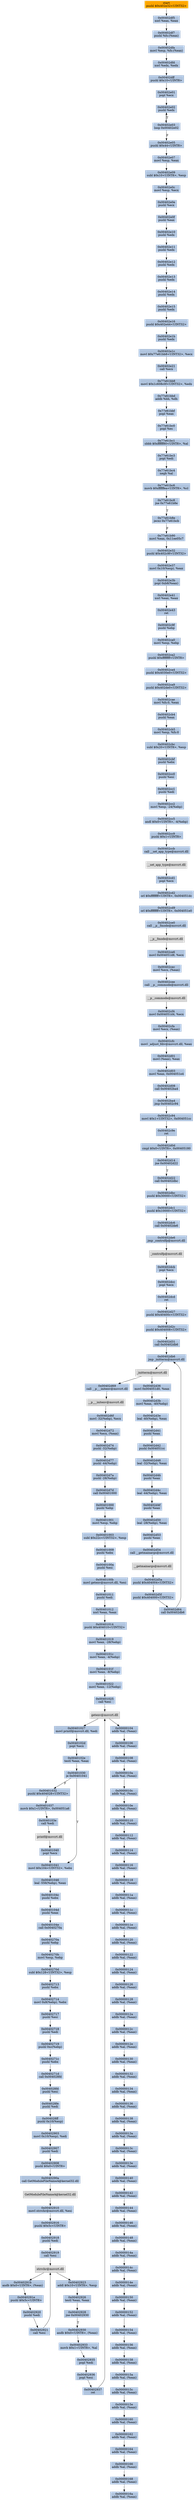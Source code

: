 digraph G {
node[shape=rectangle,style=filled,fillcolor=lightsteelblue,color=lightsteelblue]
bgcolor="transparent"
a0x00402df0pushl_0x402e32UINT32[label="start\npushl $0x402e32<UINT32>",fillcolor="orange",color="lightgrey"];
a0x00402df5xorl_eax_eax[label="0x00402df5\nxorl %eax, %eax"];
a0x00402df7pushl_fs_eax_[label="0x00402df7\npushl %fs:(%eax)"];
a0x00402dfamovl_esp_fs_eax_[label="0x00402dfa\nmovl %esp, %fs:(%eax)"];
a0x00402dfdxorl_edx_edx[label="0x00402dfd\nxorl %edx, %edx"];
a0x00402dffpushl_0x10UINT8[label="0x00402dff\npushl $0x10<UINT8>"];
a0x00402e01popl_ecx[label="0x00402e01\npopl %ecx"];
a0x00402e02pushl_edx[label="0x00402e02\npushl %edx"];
a0x00402e03loop_0x00402e02[label="0x00402e03\nloop 0x00402e02"];
a0x00402e05pushl_0x44UINT8[label="0x00402e05\npushl $0x44<UINT8>"];
a0x00402e07movl_esp_eax[label="0x00402e07\nmovl %esp, %eax"];
a0x00402e09subl_0x10UINT8_esp[label="0x00402e09\nsubl $0x10<UINT8>, %esp"];
a0x00402e0cmovl_esp_ecx[label="0x00402e0c\nmovl %esp, %ecx"];
a0x00402e0epushl_ecx[label="0x00402e0e\npushl %ecx"];
a0x00402e0fpushl_eax[label="0x00402e0f\npushl %eax"];
a0x00402e10pushl_edx[label="0x00402e10\npushl %edx"];
a0x00402e11pushl_edx[label="0x00402e11\npushl %edx"];
a0x00402e12pushl_edx[label="0x00402e12\npushl %edx"];
a0x00402e13pushl_edx[label="0x00402e13\npushl %edx"];
a0x00402e14pushl_edx[label="0x00402e14\npushl %edx"];
a0x00402e15pushl_edx[label="0x00402e15\npushl %edx"];
a0x00402e16pushl_0x402e44UINT32[label="0x00402e16\npushl $0x402e44<UINT32>"];
a0x00402e1bpushl_edx[label="0x00402e1b\npushl %edx"];
a0x00402e1cmovl_0x77e61bb8UINT32_ecx[label="0x00402e1c\nmovl $0x77e61bb8<UINT32>, %ecx"];
a0x00402e21call_ecx[label="0x00402e21\ncall %ecx"];
a0x77e61bb8movl_0x1c608c0fUINT32_edx[label="0x77e61bb8\nmovl $0x1c608c0f<UINT32>, %edx"];
a0x77e61bbdaddb_bh_dh[label="0x77e61bbd\naddb %bh, %dh"];
a0x77e61bbfpopl_eax[label="0x77e61bbf\npopl %eax"];
a0x77e61bc0popl_es[label="0x77e61bc0\npopl %es"];
a0x77e61bc1sbbb_0xffffff80UINT8_al[label="0x77e61bc1\nsbbb $0xffffff80<UINT8>, %al"];
a0x77e61bc3popl_edi[label="0x77e61bc3\npopl %edi"];
a0x77e61bc4negb_al[label="0x77e61bc4\nnegb %al"];
a0x77e61bc6movb_0xffffffeaUINT8_cl[label="0x77e61bc6\nmovb $0xffffffea<UINT8>, %cl"];
a0x77e61bc8jne_0x77e61b8e[label="0x77e61bc8\njne 0x77e61b8e"];
a0x77e61b8ejecxz_0x77e61bcb[label="0x77e61b8e\njecxz 0x77e61bcb"];
a0x77e61b90movl_eax_0x11ee05c7[label="0x77e61b90\nmovl %eax, 0x11ee05c7"];
a0x00402e32pushl_0x402c9fUINT32[label="0x00402e32\npushl $0x402c9f<UINT32>"];
a0x00402e37movl_0x10esp__eax[label="0x00402e37\nmovl 0x10(%esp), %eax"];
a0x00402e3bpopl_0xb8eax_[label="0x00402e3b\npopl 0xb8(%eax)"];
a0x00402e41xorl_eax_eax[label="0x00402e41\nxorl %eax, %eax"];
a0x00402e43ret[label="0x00402e43\nret"];
a0x00402c9fpushl_ebp[label="0x00402c9f\npushl %ebp"];
a0x00402ca0movl_esp_ebp[label="0x00402ca0\nmovl %esp, %ebp"];
a0x00402ca2pushl_0xffffffffUINT8[label="0x00402ca2\npushl $0xffffffff<UINT8>"];
a0x00402ca4pushl_0x4030e0UINT32[label="0x00402ca4\npushl $0x4030e0<UINT32>"];
a0x00402ca9pushl_0x402de0UINT32[label="0x00402ca9\npushl $0x402de0<UINT32>"];
a0x00402caemovl_fs_0_eax[label="0x00402cae\nmovl %fs:0, %eax"];
a0x00402cb4pushl_eax[label="0x00402cb4\npushl %eax"];
a0x00402cb5movl_esp_fs_0[label="0x00402cb5\nmovl %esp, %fs:0"];
a0x00402cbcsubl_0x20UINT8_esp[label="0x00402cbc\nsubl $0x20<UINT8>, %esp"];
a0x00402cbfpushl_ebx[label="0x00402cbf\npushl %ebx"];
a0x00402cc0pushl_esi[label="0x00402cc0\npushl %esi"];
a0x00402cc1pushl_edi[label="0x00402cc1\npushl %edi"];
a0x00402cc2movl_esp__24ebp_[label="0x00402cc2\nmovl %esp, -24(%ebp)"];
a0x00402cc5andl_0x0UINT8__4ebp_[label="0x00402cc5\nandl $0x0<UINT8>, -4(%ebp)"];
a0x00402cc9pushl_0x1UINT8[label="0x00402cc9\npushl $0x1<UINT8>"];
a0x00402ccbcall___set_app_type_msvcrt_dll[label="0x00402ccb\ncall __set_app_type@msvcrt.dll"];
a__set_app_type_msvcrt_dll[label="__set_app_type@msvcrt.dll",fillcolor="lightgrey",color="lightgrey"];
a0x00402cd1popl_ecx[label="0x00402cd1\npopl %ecx"];
a0x00402cd2orl_0xffffffffUINT8_0x004051dc[label="0x00402cd2\norl $0xffffffff<UINT8>, 0x004051dc"];
a0x00402cd9orl_0xffffffffUINT8_0x004051e0[label="0x00402cd9\norl $0xffffffff<UINT8>, 0x004051e0"];
a0x00402ce0call___p__fmode_msvcrt_dll[label="0x00402ce0\ncall __p__fmode@msvcrt.dll"];
a__p__fmode_msvcrt_dll[label="__p__fmode@msvcrt.dll",fillcolor="lightgrey",color="lightgrey"];
a0x00402ce6movl_0x004051d8_ecx[label="0x00402ce6\nmovl 0x004051d8, %ecx"];
a0x00402cecmovl_ecx_eax_[label="0x00402cec\nmovl %ecx, (%eax)"];
a0x00402ceecall___p__commode_msvcrt_dll[label="0x00402cee\ncall __p__commode@msvcrt.dll"];
a__p__commode_msvcrt_dll[label="__p__commode@msvcrt.dll",fillcolor="lightgrey",color="lightgrey"];
a0x00402cf4movl_0x004051d4_ecx[label="0x00402cf4\nmovl 0x004051d4, %ecx"];
a0x00402cfamovl_ecx_eax_[label="0x00402cfa\nmovl %ecx, (%eax)"];
a0x00402cfcmovl__adjust_fdiv_msvcrt_dll_eax[label="0x00402cfc\nmovl _adjust_fdiv@msvcrt.dll, %eax"];
a0x00402d01movl_eax__eax[label="0x00402d01\nmovl (%eax), %eax"];
a0x00402d03movl_eax_0x004051e4[label="0x00402d03\nmovl %eax, 0x004051e4"];
a0x00402d08call_0x00402ba4[label="0x00402d08\ncall 0x00402ba4"];
a0x00402ba4jmp_0x00402c94[label="0x00402ba4\njmp 0x00402c94"];
a0x00402c94movl_0x1UINT32_0x004051cc[label="0x00402c94\nmovl $0x1<UINT32>, 0x004051cc"];
a0x00402c9eret[label="0x00402c9e\nret"];
a0x00402d0dcmpl_0x0UINT8_0x00405180[label="0x00402d0d\ncmpl $0x0<UINT8>, 0x00405180"];
a0x00402d14jne_0x00402d22[label="0x00402d14\njne 0x00402d22"];
a0x00402d22call_0x00402dbc[label="0x00402d22\ncall 0x00402dbc"];
a0x00402dbcpushl_0x30000UINT32[label="0x00402dbc\npushl $0x30000<UINT32>"];
a0x00402dc1pushl_0x10000UINT32[label="0x00402dc1\npushl $0x10000<UINT32>"];
a0x00402dc6call_0x00402de6[label="0x00402dc6\ncall 0x00402de6"];
a0x00402de6jmp__controlfp_msvcrt_dll[label="0x00402de6\njmp _controlfp@msvcrt.dll"];
a_controlfp_msvcrt_dll[label="_controlfp@msvcrt.dll",fillcolor="lightgrey",color="lightgrey"];
a0x00402dcbpopl_ecx[label="0x00402dcb\npopl %ecx"];
a0x00402dccpopl_ecx[label="0x00402dcc\npopl %ecx"];
a0x00402dcdret[label="0x00402dcd\nret"];
a0x00402d27pushl_0x40400cUINT32[label="0x00402d27\npushl $0x40400c<UINT32>"];
a0x00402d2cpushl_0x404008UINT32[label="0x00402d2c\npushl $0x404008<UINT32>"];
a0x00402d31call_0x00402db6[label="0x00402d31\ncall 0x00402db6"];
a0x00402db6jmp__initterm_msvcrt_dll[label="0x00402db6\njmp _initterm@msvcrt.dll"];
a_initterm_msvcrt_dll[label="_initterm@msvcrt.dll",fillcolor="lightgrey",color="lightgrey"];
a0x00402d36movl_0x004051d0_eax[label="0x00402d36\nmovl 0x004051d0, %eax"];
a0x00402d3bmovl_eax__40ebp_[label="0x00402d3b\nmovl %eax, -40(%ebp)"];
a0x00402d3eleal__40ebp__eax[label="0x00402d3e\nleal -40(%ebp), %eax"];
a0x00402d41pushl_eax[label="0x00402d41\npushl %eax"];
a0x00402d42pushl_0x004051cc[label="0x00402d42\npushl 0x004051cc"];
a0x00402d48leal__32ebp__eax[label="0x00402d48\nleal -32(%ebp), %eax"];
a0x00402d4bpushl_eax[label="0x00402d4b\npushl %eax"];
a0x00402d4cleal__44ebp__eax[label="0x00402d4c\nleal -44(%ebp), %eax"];
a0x00402d4fpushl_eax[label="0x00402d4f\npushl %eax"];
a0x00402d50leal__28ebp__eax[label="0x00402d50\nleal -28(%ebp), %eax"];
a0x00402d53pushl_eax[label="0x00402d53\npushl %eax"];
a0x00402d54call___getmainargs_msvcrt_dll[label="0x00402d54\ncall __getmainargs@msvcrt.dll"];
a__getmainargs_msvcrt_dll[label="__getmainargs@msvcrt.dll",fillcolor="lightgrey",color="lightgrey"];
a0x00402d5apushl_0x404004UINT32[label="0x00402d5a\npushl $0x404004<UINT32>"];
a0x00402d5fpushl_0x404000UINT32[label="0x00402d5f\npushl $0x404000<UINT32>"];
a0x00402d64call_0x00402db6[label="0x00402d64\ncall 0x00402db6"];
a0x00402d69call___p___initenv_msvcrt_dll[label="0x00402d69\ncall __p___initenv@msvcrt.dll"];
a__p___initenv_msvcrt_dll[label="__p___initenv@msvcrt.dll",fillcolor="lightgrey",color="lightgrey"];
a0x00402d6fmovl__32ebp__ecx[label="0x00402d6f\nmovl -32(%ebp), %ecx"];
a0x00402d72movl_ecx_eax_[label="0x00402d72\nmovl %ecx, (%eax)"];
a0x00402d74pushl__32ebp_[label="0x00402d74\npushl -32(%ebp)"];
a0x00402d77pushl__44ebp_[label="0x00402d77\npushl -44(%ebp)"];
a0x00402d7apushl__28ebp_[label="0x00402d7a\npushl -28(%ebp)"];
a0x00402d7dcall_0x00401000[label="0x00402d7d\ncall 0x00401000"];
a0x00401000pushl_ebp[label="0x00401000\npushl %ebp"];
a0x00401001movl_esp_ebp[label="0x00401001\nmovl %esp, %ebp"];
a0x00401003subl_0x22cUINT32_esp[label="0x00401003\nsubl $0x22c<UINT32>, %esp"];
a0x00401009pushl_ebx[label="0x00401009\npushl %ebx"];
a0x0040100apushl_esi[label="0x0040100a\npushl %esi"];
a0x0040100bmovl_getenv_msvcrt_dll_esi[label="0x0040100b\nmovl getenv@msvcrt.dll, %esi"];
a0x00401011pushl_edi[label="0x00401011\npushl %edi"];
a0x00401012xorl_eax_eax[label="0x00401012\nxorl %eax, %eax"];
a0x00401014pushl_0x404010UINT32[label="0x00401014\npushl $0x404010<UINT32>"];
a0x00401019movl_eax__28ebp_[label="0x00401019\nmovl %eax, -28(%ebp)"];
a0x0040101cmovl_eax__4ebp_[label="0x0040101c\nmovl %eax, -4(%ebp)"];
a0x0040101fmovl_eax__8ebp_[label="0x0040101f\nmovl %eax, -8(%ebp)"];
a0x00401022movl_eax__12ebp_[label="0x00401022\nmovl %eax, -12(%ebp)"];
a0x00401025call_esi[label="0x00401025\ncall %esi"];
getenv_msvcrt_dll[label="getenv@msvcrt.dll",fillcolor="lightgrey",color="lightgrey"];
a0x00401027movl_printf_msvcrt_dll_edi[label="0x00401027\nmovl printf@msvcrt.dll, %edi"];
a0x0040102dpopl_ecx[label="0x0040102d\npopl %ecx"];
a0x0040102etestl_eax_eax[label="0x0040102e\ntestl %eax, %eax"];
a0x00401030je_0x00401041[label="0x00401030\nje 0x00401041"];
a0x00401032pushl_0x404028UINT32[label="0x00401032\npushl $0x404028<UINT32>"];
a0x00401041movl_0x104UINT32_ebx[label="0x00401041\nmovl $0x104<UINT32>, %ebx"];
a0x00401046leal__556ebp__eax[label="0x00401046\nleal -556(%ebp), %eax"];
a0x0040104cpushl_ebx[label="0x0040104c\npushl %ebx"];
a0x0040104dpushl_eax[label="0x0040104d\npushl %eax"];
a0x0040104ecall_0x0040270a[label="0x0040104e\ncall 0x0040270a"];
a0x0040270apushl_ebp[label="0x0040270a\npushl %ebp"];
a0x0040270bmovl_esp_ebp[label="0x0040270b\nmovl %esp, %ebp"];
a0x0040270dsubl_0x128UINT32_esp[label="0x0040270d\nsubl $0x128<UINT32>, %esp"];
a0x00402713pushl_ebx[label="0x00402713\npushl %ebx"];
a0x00402714movl_0x8ebp__ebx[label="0x00402714\nmovl 0x8(%ebp), %ebx"];
a0x00402717pushl_esi[label="0x00402717\npushl %esi"];
a0x00402718pushl_edi[label="0x00402718\npushl %edi"];
a0x00402719pushl_0xcebp_[label="0x00402719\npushl 0xc(%ebp)"];
a0x0040271cpushl_ebx[label="0x0040271c\npushl %ebx"];
a0x0040271dcall_0x004028fd[label="0x0040271d\ncall 0x004028fd"];
a0x004028fdpushl_esi[label="0x004028fd\npushl %esi"];
a0x004028fepushl_edi[label="0x004028fe\npushl %edi"];
a0x004028ffpushl_0x10esp_[label="0x004028ff\npushl 0x10(%esp)"];
a0x00402903movl_0x10esp__edi[label="0x00402903\nmovl 0x10(%esp), %edi"];
a0x00402907pushl_edi[label="0x00402907\npushl %edi"];
a0x00402908pushl_0x0UINT8[label="0x00402908\npushl $0x0<UINT8>"];
a0x0040290acall_GetModuleFileNameA_kernel32_dll[label="0x0040290a\ncall GetModuleFileNameA@kernel32.dll"];
GetModuleFileNameA_kernel32_dll[label="GetModuleFileNameA@kernel32.dll",fillcolor="lightgrey",color="lightgrey"];
a0x00402910movl_strrchr_msvcrt_dll_esi[label="0x00402910\nmovl strrchr@msvcrt.dll, %esi"];
a0x00402916pushl_0x5cUINT8[label="0x00402916\npushl $0x5c<UINT8>"];
a0x00402918pushl_edi[label="0x00402918\npushl %edi"];
a0x00402919call_esi[label="0x00402919\ncall %esi"];
strrchr_msvcrt_dll[label="strrchr@msvcrt.dll",fillcolor="lightgrey",color="lightgrey"];
a0x0040291bandb_0x0UINT8_eax_[label="0x0040291b\nandb $0x0<UINT8>, (%eax)"];
a0x0040291epushl_0x5cUINT8[label="0x0040291e\npushl $0x5c<UINT8>"];
a0x00402920pushl_edi[label="0x00402920\npushl %edi"];
a0x00402921call_esi[label="0x00402921\ncall %esi"];
a0x00402923addl_0x10UINT8_esp[label="0x00402923\naddl $0x10<UINT8>, %esp"];
a0x00402926testl_eax_eax[label="0x00402926\ntestl %eax, %eax"];
a0x00402928jne_0x00402930[label="0x00402928\njne 0x00402930"];
a0x00402930andb_0x0UINT8_eax_[label="0x00402930\nandb $0x0<UINT8>, (%eax)"];
a0x00402933movb_0x1UINT8_al[label="0x00402933\nmovb $0x1<UINT8>, %al"];
a0x00402935popl_edi[label="0x00402935\npopl %edi"];
a0x00402936popl_esi[label="0x00402936\npopl %esi"];
a0x00402937ret[label="0x00402937\nret"];
a0x00000104addb_al_eax_[label="0x00000104\naddb %al, (%eax)"];
a0x00000106addb_al_eax_[label="0x00000106\naddb %al, (%eax)"];
a0x00000108addb_al_eax_[label="0x00000108\naddb %al, (%eax)"];
a0x0000010aaddb_al_eax_[label="0x0000010a\naddb %al, (%eax)"];
a0x0000010caddb_al_eax_[label="0x0000010c\naddb %al, (%eax)"];
a0x0000010eaddb_al_eax_[label="0x0000010e\naddb %al, (%eax)"];
a0x00000110addb_al_eax_[label="0x00000110\naddb %al, (%eax)"];
a0x00000112addb_al_eax_[label="0x00000112\naddb %al, (%eax)"];
a0x00000114addb_al_eax_[label="0x00000114\naddb %al, (%eax)"];
a0x00000116addb_al_eax_[label="0x00000116\naddb %al, (%eax)"];
a0x00000118addb_al_eax_[label="0x00000118\naddb %al, (%eax)"];
a0x0000011aaddb_al_eax_[label="0x0000011a\naddb %al, (%eax)"];
a0x0000011caddb_al_eax_[label="0x0000011c\naddb %al, (%eax)"];
a0x0000011eaddb_al_eax_[label="0x0000011e\naddb %al, (%eax)"];
a0x00000120addb_al_eax_[label="0x00000120\naddb %al, (%eax)"];
a0x00000122addb_al_eax_[label="0x00000122\naddb %al, (%eax)"];
a0x00000124addb_al_eax_[label="0x00000124\naddb %al, (%eax)"];
a0x00000126addb_al_eax_[label="0x00000126\naddb %al, (%eax)"];
a0x00000128addb_al_eax_[label="0x00000128\naddb %al, (%eax)"];
a0x0000012aaddb_al_eax_[label="0x0000012a\naddb %al, (%eax)"];
a0x0000012caddb_al_eax_[label="0x0000012c\naddb %al, (%eax)"];
a0x0000012eaddb_al_eax_[label="0x0000012e\naddb %al, (%eax)"];
a0x00000130addb_al_eax_[label="0x00000130\naddb %al, (%eax)"];
a0x00000132addb_al_eax_[label="0x00000132\naddb %al, (%eax)"];
a0x00000134addb_al_eax_[label="0x00000134\naddb %al, (%eax)"];
a0x00000136addb_al_eax_[label="0x00000136\naddb %al, (%eax)"];
a0x00000138addb_al_eax_[label="0x00000138\naddb %al, (%eax)"];
a0x0000013aaddb_al_eax_[label="0x0000013a\naddb %al, (%eax)"];
a0x0000013caddb_al_eax_[label="0x0000013c\naddb %al, (%eax)"];
a0x0000013eaddb_al_eax_[label="0x0000013e\naddb %al, (%eax)"];
a0x00000140addb_al_eax_[label="0x00000140\naddb %al, (%eax)"];
a0x00000142addb_al_eax_[label="0x00000142\naddb %al, (%eax)"];
a0x00000144addb_al_eax_[label="0x00000144\naddb %al, (%eax)"];
a0x00000146addb_al_eax_[label="0x00000146\naddb %al, (%eax)"];
a0x00000148addb_al_eax_[label="0x00000148\naddb %al, (%eax)"];
a0x0000014aaddb_al_eax_[label="0x0000014a\naddb %al, (%eax)"];
a0x0000014caddb_al_eax_[label="0x0000014c\naddb %al, (%eax)"];
a0x0000014eaddb_al_eax_[label="0x0000014e\naddb %al, (%eax)"];
a0x00000150addb_al_eax_[label="0x00000150\naddb %al, (%eax)"];
a0x00000152addb_al_eax_[label="0x00000152\naddb %al, (%eax)"];
a0x00000154addb_al_eax_[label="0x00000154\naddb %al, (%eax)"];
a0x00000156addb_al_eax_[label="0x00000156\naddb %al, (%eax)"];
a0x00000158addb_al_eax_[label="0x00000158\naddb %al, (%eax)"];
a0x0000015aaddb_al_eax_[label="0x0000015a\naddb %al, (%eax)"];
a0x0000015caddb_al_eax_[label="0x0000015c\naddb %al, (%eax)"];
a0x0000015eaddb_al_eax_[label="0x0000015e\naddb %al, (%eax)"];
a0x00000160addb_al_eax_[label="0x00000160\naddb %al, (%eax)"];
a0x00000162addb_al_eax_[label="0x00000162\naddb %al, (%eax)"];
a0x00000164addb_al_eax_[label="0x00000164\naddb %al, (%eax)"];
a0x00000166addb_al_eax_[label="0x00000166\naddb %al, (%eax)"];
a0x00000168addb_al_eax_[label="0x00000168\naddb %al, (%eax)"];
a0x0000016aaddb_al_eax_[label="0x0000016a\naddb %al, (%eax)"];
a0x00401037movb_0x1UINT8_0x004051a6[label="0x00401037\nmovb $0x1<UINT8>, 0x004051a6"];
a0x0040103ecall_edi[label="0x0040103e\ncall %edi"];
printf_msvcrt_dll[label="printf@msvcrt.dll",fillcolor="lightgrey",color="lightgrey"];
a0x00401040popl_ecx[label="0x00401040\npopl %ecx"];
a0x00402df0pushl_0x402e32UINT32 -> a0x00402df5xorl_eax_eax [color="#000000"];
a0x00402df5xorl_eax_eax -> a0x00402df7pushl_fs_eax_ [color="#000000"];
a0x00402df7pushl_fs_eax_ -> a0x00402dfamovl_esp_fs_eax_ [color="#000000"];
a0x00402dfamovl_esp_fs_eax_ -> a0x00402dfdxorl_edx_edx [color="#000000"];
a0x00402dfdxorl_edx_edx -> a0x00402dffpushl_0x10UINT8 [color="#000000"];
a0x00402dffpushl_0x10UINT8 -> a0x00402e01popl_ecx [color="#000000"];
a0x00402e01popl_ecx -> a0x00402e02pushl_edx [color="#000000"];
a0x00402e02pushl_edx -> a0x00402e03loop_0x00402e02 [color="#000000"];
a0x00402e03loop_0x00402e02 -> a0x00402e02pushl_edx [color="#000000",label="T"];
a0x00402e03loop_0x00402e02 -> a0x00402e05pushl_0x44UINT8 [color="#000000",label="F"];
a0x00402e05pushl_0x44UINT8 -> a0x00402e07movl_esp_eax [color="#000000"];
a0x00402e07movl_esp_eax -> a0x00402e09subl_0x10UINT8_esp [color="#000000"];
a0x00402e09subl_0x10UINT8_esp -> a0x00402e0cmovl_esp_ecx [color="#000000"];
a0x00402e0cmovl_esp_ecx -> a0x00402e0epushl_ecx [color="#000000"];
a0x00402e0epushl_ecx -> a0x00402e0fpushl_eax [color="#000000"];
a0x00402e0fpushl_eax -> a0x00402e10pushl_edx [color="#000000"];
a0x00402e10pushl_edx -> a0x00402e11pushl_edx [color="#000000"];
a0x00402e11pushl_edx -> a0x00402e12pushl_edx [color="#000000"];
a0x00402e12pushl_edx -> a0x00402e13pushl_edx [color="#000000"];
a0x00402e13pushl_edx -> a0x00402e14pushl_edx [color="#000000"];
a0x00402e14pushl_edx -> a0x00402e15pushl_edx [color="#000000"];
a0x00402e15pushl_edx -> a0x00402e16pushl_0x402e44UINT32 [color="#000000"];
a0x00402e16pushl_0x402e44UINT32 -> a0x00402e1bpushl_edx [color="#000000"];
a0x00402e1bpushl_edx -> a0x00402e1cmovl_0x77e61bb8UINT32_ecx [color="#000000"];
a0x00402e1cmovl_0x77e61bb8UINT32_ecx -> a0x00402e21call_ecx [color="#000000"];
a0x00402e21call_ecx -> a0x77e61bb8movl_0x1c608c0fUINT32_edx [color="#000000"];
a0x77e61bb8movl_0x1c608c0fUINT32_edx -> a0x77e61bbdaddb_bh_dh [color="#000000"];
a0x77e61bbdaddb_bh_dh -> a0x77e61bbfpopl_eax [color="#000000"];
a0x77e61bbfpopl_eax -> a0x77e61bc0popl_es [color="#000000"];
a0x77e61bc0popl_es -> a0x77e61bc1sbbb_0xffffff80UINT8_al [color="#000000"];
a0x77e61bc1sbbb_0xffffff80UINT8_al -> a0x77e61bc3popl_edi [color="#000000"];
a0x77e61bc3popl_edi -> a0x77e61bc4negb_al [color="#000000"];
a0x77e61bc4negb_al -> a0x77e61bc6movb_0xffffffeaUINT8_cl [color="#000000"];
a0x77e61bc6movb_0xffffffeaUINT8_cl -> a0x77e61bc8jne_0x77e61b8e [color="#000000"];
a0x77e61bc8jne_0x77e61b8e -> a0x77e61b8ejecxz_0x77e61bcb [color="#000000",label="T"];
a0x77e61b8ejecxz_0x77e61bcb -> a0x77e61b90movl_eax_0x11ee05c7 [color="#000000",label="F"];
a0x77e61b90movl_eax_0x11ee05c7 -> a0x00402e32pushl_0x402c9fUINT32 [color="#000000"];
a0x00402e32pushl_0x402c9fUINT32 -> a0x00402e37movl_0x10esp__eax [color="#000000"];
a0x00402e37movl_0x10esp__eax -> a0x00402e3bpopl_0xb8eax_ [color="#000000"];
a0x00402e3bpopl_0xb8eax_ -> a0x00402e41xorl_eax_eax [color="#000000"];
a0x00402e41xorl_eax_eax -> a0x00402e43ret [color="#000000"];
a0x00402e43ret -> a0x00402c9fpushl_ebp [color="#000000"];
a0x00402c9fpushl_ebp -> a0x00402ca0movl_esp_ebp [color="#000000"];
a0x00402ca0movl_esp_ebp -> a0x00402ca2pushl_0xffffffffUINT8 [color="#000000"];
a0x00402ca2pushl_0xffffffffUINT8 -> a0x00402ca4pushl_0x4030e0UINT32 [color="#000000"];
a0x00402ca4pushl_0x4030e0UINT32 -> a0x00402ca9pushl_0x402de0UINT32 [color="#000000"];
a0x00402ca9pushl_0x402de0UINT32 -> a0x00402caemovl_fs_0_eax [color="#000000"];
a0x00402caemovl_fs_0_eax -> a0x00402cb4pushl_eax [color="#000000"];
a0x00402cb4pushl_eax -> a0x00402cb5movl_esp_fs_0 [color="#000000"];
a0x00402cb5movl_esp_fs_0 -> a0x00402cbcsubl_0x20UINT8_esp [color="#000000"];
a0x00402cbcsubl_0x20UINT8_esp -> a0x00402cbfpushl_ebx [color="#000000"];
a0x00402cbfpushl_ebx -> a0x00402cc0pushl_esi [color="#000000"];
a0x00402cc0pushl_esi -> a0x00402cc1pushl_edi [color="#000000"];
a0x00402cc1pushl_edi -> a0x00402cc2movl_esp__24ebp_ [color="#000000"];
a0x00402cc2movl_esp__24ebp_ -> a0x00402cc5andl_0x0UINT8__4ebp_ [color="#000000"];
a0x00402cc5andl_0x0UINT8__4ebp_ -> a0x00402cc9pushl_0x1UINT8 [color="#000000"];
a0x00402cc9pushl_0x1UINT8 -> a0x00402ccbcall___set_app_type_msvcrt_dll [color="#000000"];
a0x00402ccbcall___set_app_type_msvcrt_dll -> a__set_app_type_msvcrt_dll [color="#000000"];
a__set_app_type_msvcrt_dll -> a0x00402cd1popl_ecx [color="#000000"];
a0x00402cd1popl_ecx -> a0x00402cd2orl_0xffffffffUINT8_0x004051dc [color="#000000"];
a0x00402cd2orl_0xffffffffUINT8_0x004051dc -> a0x00402cd9orl_0xffffffffUINT8_0x004051e0 [color="#000000"];
a0x00402cd9orl_0xffffffffUINT8_0x004051e0 -> a0x00402ce0call___p__fmode_msvcrt_dll [color="#000000"];
a0x00402ce0call___p__fmode_msvcrt_dll -> a__p__fmode_msvcrt_dll [color="#000000"];
a__p__fmode_msvcrt_dll -> a0x00402ce6movl_0x004051d8_ecx [color="#000000"];
a0x00402ce6movl_0x004051d8_ecx -> a0x00402cecmovl_ecx_eax_ [color="#000000"];
a0x00402cecmovl_ecx_eax_ -> a0x00402ceecall___p__commode_msvcrt_dll [color="#000000"];
a0x00402ceecall___p__commode_msvcrt_dll -> a__p__commode_msvcrt_dll [color="#000000"];
a__p__commode_msvcrt_dll -> a0x00402cf4movl_0x004051d4_ecx [color="#000000"];
a0x00402cf4movl_0x004051d4_ecx -> a0x00402cfamovl_ecx_eax_ [color="#000000"];
a0x00402cfamovl_ecx_eax_ -> a0x00402cfcmovl__adjust_fdiv_msvcrt_dll_eax [color="#000000"];
a0x00402cfcmovl__adjust_fdiv_msvcrt_dll_eax -> a0x00402d01movl_eax__eax [color="#000000"];
a0x00402d01movl_eax__eax -> a0x00402d03movl_eax_0x004051e4 [color="#000000"];
a0x00402d03movl_eax_0x004051e4 -> a0x00402d08call_0x00402ba4 [color="#000000"];
a0x00402d08call_0x00402ba4 -> a0x00402ba4jmp_0x00402c94 [color="#000000"];
a0x00402ba4jmp_0x00402c94 -> a0x00402c94movl_0x1UINT32_0x004051cc [color="#000000"];
a0x00402c94movl_0x1UINT32_0x004051cc -> a0x00402c9eret [color="#000000"];
a0x00402c9eret -> a0x00402d0dcmpl_0x0UINT8_0x00405180 [color="#000000"];
a0x00402d0dcmpl_0x0UINT8_0x00405180 -> a0x00402d14jne_0x00402d22 [color="#000000"];
a0x00402d14jne_0x00402d22 -> a0x00402d22call_0x00402dbc [color="#000000",label="T"];
a0x00402d22call_0x00402dbc -> a0x00402dbcpushl_0x30000UINT32 [color="#000000"];
a0x00402dbcpushl_0x30000UINT32 -> a0x00402dc1pushl_0x10000UINT32 [color="#000000"];
a0x00402dc1pushl_0x10000UINT32 -> a0x00402dc6call_0x00402de6 [color="#000000"];
a0x00402dc6call_0x00402de6 -> a0x00402de6jmp__controlfp_msvcrt_dll [color="#000000"];
a0x00402de6jmp__controlfp_msvcrt_dll -> a_controlfp_msvcrt_dll [color="#000000"];
a_controlfp_msvcrt_dll -> a0x00402dcbpopl_ecx [color="#000000"];
a0x00402dcbpopl_ecx -> a0x00402dccpopl_ecx [color="#000000"];
a0x00402dccpopl_ecx -> a0x00402dcdret [color="#000000"];
a0x00402dcdret -> a0x00402d27pushl_0x40400cUINT32 [color="#000000"];
a0x00402d27pushl_0x40400cUINT32 -> a0x00402d2cpushl_0x404008UINT32 [color="#000000"];
a0x00402d2cpushl_0x404008UINT32 -> a0x00402d31call_0x00402db6 [color="#000000"];
a0x00402d31call_0x00402db6 -> a0x00402db6jmp__initterm_msvcrt_dll [color="#000000"];
a0x00402db6jmp__initterm_msvcrt_dll -> a_initterm_msvcrt_dll [color="#000000"];
a_initterm_msvcrt_dll -> a0x00402d36movl_0x004051d0_eax [color="#000000"];
a0x00402d36movl_0x004051d0_eax -> a0x00402d3bmovl_eax__40ebp_ [color="#000000"];
a0x00402d3bmovl_eax__40ebp_ -> a0x00402d3eleal__40ebp__eax [color="#000000"];
a0x00402d3eleal__40ebp__eax -> a0x00402d41pushl_eax [color="#000000"];
a0x00402d41pushl_eax -> a0x00402d42pushl_0x004051cc [color="#000000"];
a0x00402d42pushl_0x004051cc -> a0x00402d48leal__32ebp__eax [color="#000000"];
a0x00402d48leal__32ebp__eax -> a0x00402d4bpushl_eax [color="#000000"];
a0x00402d4bpushl_eax -> a0x00402d4cleal__44ebp__eax [color="#000000"];
a0x00402d4cleal__44ebp__eax -> a0x00402d4fpushl_eax [color="#000000"];
a0x00402d4fpushl_eax -> a0x00402d50leal__28ebp__eax [color="#000000"];
a0x00402d50leal__28ebp__eax -> a0x00402d53pushl_eax [color="#000000"];
a0x00402d53pushl_eax -> a0x00402d54call___getmainargs_msvcrt_dll [color="#000000"];
a0x00402d54call___getmainargs_msvcrt_dll -> a__getmainargs_msvcrt_dll [color="#000000"];
a__getmainargs_msvcrt_dll -> a0x00402d5apushl_0x404004UINT32 [color="#000000"];
a0x00402d5apushl_0x404004UINT32 -> a0x00402d5fpushl_0x404000UINT32 [color="#000000"];
a0x00402d5fpushl_0x404000UINT32 -> a0x00402d64call_0x00402db6 [color="#000000"];
a0x00402d64call_0x00402db6 -> a0x00402db6jmp__initterm_msvcrt_dll [color="#000000"];
a_initterm_msvcrt_dll -> a0x00402d69call___p___initenv_msvcrt_dll [color="#000000"];
a0x00402d69call___p___initenv_msvcrt_dll -> a__p___initenv_msvcrt_dll [color="#000000"];
a__p___initenv_msvcrt_dll -> a0x00402d6fmovl__32ebp__ecx [color="#000000"];
a0x00402d6fmovl__32ebp__ecx -> a0x00402d72movl_ecx_eax_ [color="#000000"];
a0x00402d72movl_ecx_eax_ -> a0x00402d74pushl__32ebp_ [color="#000000"];
a0x00402d74pushl__32ebp_ -> a0x00402d77pushl__44ebp_ [color="#000000"];
a0x00402d77pushl__44ebp_ -> a0x00402d7apushl__28ebp_ [color="#000000"];
a0x00402d7apushl__28ebp_ -> a0x00402d7dcall_0x00401000 [color="#000000"];
a0x00402d7dcall_0x00401000 -> a0x00401000pushl_ebp [color="#000000"];
a0x00401000pushl_ebp -> a0x00401001movl_esp_ebp [color="#000000"];
a0x00401001movl_esp_ebp -> a0x00401003subl_0x22cUINT32_esp [color="#000000"];
a0x00401003subl_0x22cUINT32_esp -> a0x00401009pushl_ebx [color="#000000"];
a0x00401009pushl_ebx -> a0x0040100apushl_esi [color="#000000"];
a0x0040100apushl_esi -> a0x0040100bmovl_getenv_msvcrt_dll_esi [color="#000000"];
a0x0040100bmovl_getenv_msvcrt_dll_esi -> a0x00401011pushl_edi [color="#000000"];
a0x00401011pushl_edi -> a0x00401012xorl_eax_eax [color="#000000"];
a0x00401012xorl_eax_eax -> a0x00401014pushl_0x404010UINT32 [color="#000000"];
a0x00401014pushl_0x404010UINT32 -> a0x00401019movl_eax__28ebp_ [color="#000000"];
a0x00401019movl_eax__28ebp_ -> a0x0040101cmovl_eax__4ebp_ [color="#000000"];
a0x0040101cmovl_eax__4ebp_ -> a0x0040101fmovl_eax__8ebp_ [color="#000000"];
a0x0040101fmovl_eax__8ebp_ -> a0x00401022movl_eax__12ebp_ [color="#000000"];
a0x00401022movl_eax__12ebp_ -> a0x00401025call_esi [color="#000000"];
a0x00401025call_esi -> getenv_msvcrt_dll [color="#000000"];
getenv_msvcrt_dll -> a0x00401027movl_printf_msvcrt_dll_edi [color="#000000"];
a0x00401027movl_printf_msvcrt_dll_edi -> a0x0040102dpopl_ecx [color="#000000"];
a0x0040102dpopl_ecx -> a0x0040102etestl_eax_eax [color="#000000"];
a0x0040102etestl_eax_eax -> a0x00401030je_0x00401041 [color="#000000"];
a0x00401030je_0x00401041 -> a0x00401032pushl_0x404028UINT32 [color="#000000",label="F"];
a0x00401030je_0x00401041 -> a0x00401041movl_0x104UINT32_ebx [color="#000000",label="T"];
a0x00401041movl_0x104UINT32_ebx -> a0x00401046leal__556ebp__eax [color="#000000"];
a0x00401046leal__556ebp__eax -> a0x0040104cpushl_ebx [color="#000000"];
a0x0040104cpushl_ebx -> a0x0040104dpushl_eax [color="#000000"];
a0x0040104dpushl_eax -> a0x0040104ecall_0x0040270a [color="#000000"];
a0x0040104ecall_0x0040270a -> a0x0040270apushl_ebp [color="#000000"];
a0x0040270apushl_ebp -> a0x0040270bmovl_esp_ebp [color="#000000"];
a0x0040270bmovl_esp_ebp -> a0x0040270dsubl_0x128UINT32_esp [color="#000000"];
a0x0040270dsubl_0x128UINT32_esp -> a0x00402713pushl_ebx [color="#000000"];
a0x00402713pushl_ebx -> a0x00402714movl_0x8ebp__ebx [color="#000000"];
a0x00402714movl_0x8ebp__ebx -> a0x00402717pushl_esi [color="#000000"];
a0x00402717pushl_esi -> a0x00402718pushl_edi [color="#000000"];
a0x00402718pushl_edi -> a0x00402719pushl_0xcebp_ [color="#000000"];
a0x00402719pushl_0xcebp_ -> a0x0040271cpushl_ebx [color="#000000"];
a0x0040271cpushl_ebx -> a0x0040271dcall_0x004028fd [color="#000000"];
a0x0040271dcall_0x004028fd -> a0x004028fdpushl_esi [color="#000000"];
a0x004028fdpushl_esi -> a0x004028fepushl_edi [color="#000000"];
a0x004028fepushl_edi -> a0x004028ffpushl_0x10esp_ [color="#000000"];
a0x004028ffpushl_0x10esp_ -> a0x00402903movl_0x10esp__edi [color="#000000"];
a0x00402903movl_0x10esp__edi -> a0x00402907pushl_edi [color="#000000"];
a0x00402907pushl_edi -> a0x00402908pushl_0x0UINT8 [color="#000000"];
a0x00402908pushl_0x0UINT8 -> a0x0040290acall_GetModuleFileNameA_kernel32_dll [color="#000000"];
a0x0040290acall_GetModuleFileNameA_kernel32_dll -> GetModuleFileNameA_kernel32_dll [color="#000000"];
GetModuleFileNameA_kernel32_dll -> a0x00402910movl_strrchr_msvcrt_dll_esi [color="#000000"];
a0x00402910movl_strrchr_msvcrt_dll_esi -> a0x00402916pushl_0x5cUINT8 [color="#000000"];
a0x00402916pushl_0x5cUINT8 -> a0x00402918pushl_edi [color="#000000"];
a0x00402918pushl_edi -> a0x00402919call_esi [color="#000000"];
a0x00402919call_esi -> strrchr_msvcrt_dll [color="#000000"];
strrchr_msvcrt_dll -> a0x0040291bandb_0x0UINT8_eax_ [color="#000000"];
a0x0040291bandb_0x0UINT8_eax_ -> a0x0040291epushl_0x5cUINT8 [color="#000000"];
a0x0040291epushl_0x5cUINT8 -> a0x00402920pushl_edi [color="#000000"];
a0x00402920pushl_edi -> a0x00402921call_esi [color="#000000"];
a0x00402921call_esi -> strrchr_msvcrt_dll [color="#000000"];
strrchr_msvcrt_dll -> a0x00402923addl_0x10UINT8_esp [color="#000000"];
a0x00402923addl_0x10UINT8_esp -> a0x00402926testl_eax_eax [color="#000000"];
a0x00402926testl_eax_eax -> a0x00402928jne_0x00402930 [color="#000000"];
a0x00402928jne_0x00402930 -> a0x00402930andb_0x0UINT8_eax_ [color="#000000",label="T"];
a0x00402930andb_0x0UINT8_eax_ -> a0x00402933movb_0x1UINT8_al [color="#000000"];
a0x00402933movb_0x1UINT8_al -> a0x00402935popl_edi [color="#000000"];
a0x00402935popl_edi -> a0x00402936popl_esi [color="#000000"];
a0x00402936popl_esi -> a0x00402937ret [color="#000000"];
a0x00402937ret -> getenv_msvcrt_dll [color="#000000"];
getenv_msvcrt_dll -> a0x00000104addb_al_eax_ [color="#000000"];
a0x00000104addb_al_eax_ -> a0x00000106addb_al_eax_ [color="#000000"];
a0x00000106addb_al_eax_ -> a0x00000108addb_al_eax_ [color="#000000"];
a0x00000108addb_al_eax_ -> a0x0000010aaddb_al_eax_ [color="#000000"];
a0x0000010aaddb_al_eax_ -> a0x0000010caddb_al_eax_ [color="#000000"];
a0x0000010caddb_al_eax_ -> a0x0000010eaddb_al_eax_ [color="#000000"];
a0x0000010eaddb_al_eax_ -> a0x00000110addb_al_eax_ [color="#000000"];
a0x00000110addb_al_eax_ -> a0x00000112addb_al_eax_ [color="#000000"];
a0x00000112addb_al_eax_ -> a0x00000114addb_al_eax_ [color="#000000"];
a0x00000114addb_al_eax_ -> a0x00000116addb_al_eax_ [color="#000000"];
a0x00000116addb_al_eax_ -> a0x00000118addb_al_eax_ [color="#000000"];
a0x00000118addb_al_eax_ -> a0x0000011aaddb_al_eax_ [color="#000000"];
a0x0000011aaddb_al_eax_ -> a0x0000011caddb_al_eax_ [color="#000000"];
a0x0000011caddb_al_eax_ -> a0x0000011eaddb_al_eax_ [color="#000000"];
a0x0000011eaddb_al_eax_ -> a0x00000120addb_al_eax_ [color="#000000"];
a0x00000120addb_al_eax_ -> a0x00000122addb_al_eax_ [color="#000000"];
a0x00000122addb_al_eax_ -> a0x00000124addb_al_eax_ [color="#000000"];
a0x00000124addb_al_eax_ -> a0x00000126addb_al_eax_ [color="#000000"];
a0x00000126addb_al_eax_ -> a0x00000128addb_al_eax_ [color="#000000"];
a0x00000128addb_al_eax_ -> a0x0000012aaddb_al_eax_ [color="#000000"];
a0x0000012aaddb_al_eax_ -> a0x0000012caddb_al_eax_ [color="#000000"];
a0x0000012caddb_al_eax_ -> a0x0000012eaddb_al_eax_ [color="#000000"];
a0x0000012eaddb_al_eax_ -> a0x00000130addb_al_eax_ [color="#000000"];
a0x00000130addb_al_eax_ -> a0x00000132addb_al_eax_ [color="#000000"];
a0x00000132addb_al_eax_ -> a0x00000134addb_al_eax_ [color="#000000"];
a0x00000134addb_al_eax_ -> a0x00000136addb_al_eax_ [color="#000000"];
a0x00000136addb_al_eax_ -> a0x00000138addb_al_eax_ [color="#000000"];
a0x00000138addb_al_eax_ -> a0x0000013aaddb_al_eax_ [color="#000000"];
a0x0000013aaddb_al_eax_ -> a0x0000013caddb_al_eax_ [color="#000000"];
a0x0000013caddb_al_eax_ -> a0x0000013eaddb_al_eax_ [color="#000000"];
a0x0000013eaddb_al_eax_ -> a0x00000140addb_al_eax_ [color="#000000"];
a0x00000140addb_al_eax_ -> a0x00000142addb_al_eax_ [color="#000000"];
a0x00000142addb_al_eax_ -> a0x00000144addb_al_eax_ [color="#000000"];
a0x00000144addb_al_eax_ -> a0x00000146addb_al_eax_ [color="#000000"];
a0x00000146addb_al_eax_ -> a0x00000148addb_al_eax_ [color="#000000"];
a0x00000148addb_al_eax_ -> a0x0000014aaddb_al_eax_ [color="#000000"];
a0x0000014aaddb_al_eax_ -> a0x0000014caddb_al_eax_ [color="#000000"];
a0x0000014caddb_al_eax_ -> a0x0000014eaddb_al_eax_ [color="#000000"];
a0x0000014eaddb_al_eax_ -> a0x00000150addb_al_eax_ [color="#000000"];
a0x00000150addb_al_eax_ -> a0x00000152addb_al_eax_ [color="#000000"];
a0x00000152addb_al_eax_ -> a0x00000154addb_al_eax_ [color="#000000"];
a0x00000154addb_al_eax_ -> a0x00000156addb_al_eax_ [color="#000000"];
a0x00000156addb_al_eax_ -> a0x00000158addb_al_eax_ [color="#000000"];
a0x00000158addb_al_eax_ -> a0x0000015aaddb_al_eax_ [color="#000000"];
a0x0000015aaddb_al_eax_ -> a0x0000015caddb_al_eax_ [color="#000000"];
a0x0000015caddb_al_eax_ -> a0x0000015eaddb_al_eax_ [color="#000000"];
a0x0000015eaddb_al_eax_ -> a0x00000160addb_al_eax_ [color="#000000"];
a0x00000160addb_al_eax_ -> a0x00000162addb_al_eax_ [color="#000000"];
a0x00000162addb_al_eax_ -> a0x00000164addb_al_eax_ [color="#000000"];
a0x00000164addb_al_eax_ -> a0x00000166addb_al_eax_ [color="#000000"];
a0x00000166addb_al_eax_ -> a0x00000168addb_al_eax_ [color="#000000"];
a0x00000168addb_al_eax_ -> a0x0000016aaddb_al_eax_ [color="#000000"];
a0x00401032pushl_0x404028UINT32 -> a0x00401037movb_0x1UINT8_0x004051a6 [color="#000000"];
a0x00401037movb_0x1UINT8_0x004051a6 -> a0x0040103ecall_edi [color="#000000"];
a0x0040103ecall_edi -> printf_msvcrt_dll [color="#000000"];
printf_msvcrt_dll -> a0x00401040popl_ecx [color="#000000"];
a0x00401040popl_ecx -> a0x00401041movl_0x104UINT32_ebx [color="#000000"];
}
